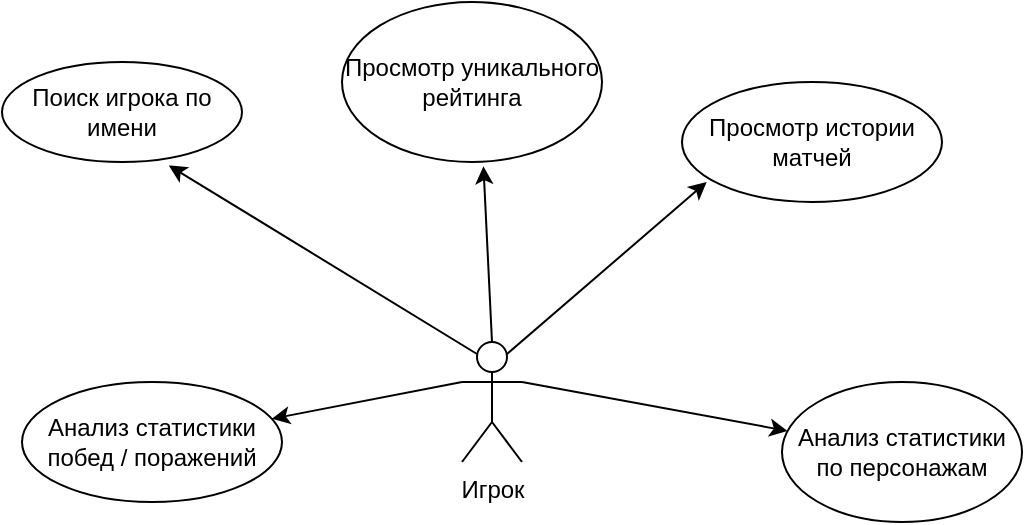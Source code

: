 <mxfile version="26.0.9">
  <diagram name="Страница — 1" id="Dl81uGzQE1ozvUTTHc4b">
    <mxGraphModel dx="989" dy="610" grid="1" gridSize="10" guides="1" tooltips="1" connect="1" arrows="1" fold="1" page="1" pageScale="1" pageWidth="827" pageHeight="1169" math="0" shadow="0">
      <root>
        <mxCell id="0" />
        <mxCell id="1" parent="0" />
        <mxCell id="W_tIfgJr82zqBGfsWaB--1" value="Игрок" style="shape=umlActor;verticalLabelPosition=bottom;verticalAlign=top;html=1;outlineConnect=0;" vertex="1" parent="1">
          <mxGeometry x="330" y="430" width="30" height="60" as="geometry" />
        </mxCell>
        <mxCell id="W_tIfgJr82zqBGfsWaB--3" value="Поиск игрока по имени" style="ellipse;whiteSpace=wrap;html=1;" vertex="1" parent="1">
          <mxGeometry x="100" y="290" width="120" height="50" as="geometry" />
        </mxCell>
        <mxCell id="W_tIfgJr82zqBGfsWaB--4" value="Просмотр истории матчей" style="ellipse;whiteSpace=wrap;html=1;" vertex="1" parent="1">
          <mxGeometry x="440" y="300" width="130" height="60" as="geometry" />
        </mxCell>
        <mxCell id="W_tIfgJr82zqBGfsWaB--5" value="Анализ статистики&lt;div&gt;побед / поражений&lt;/div&gt;" style="ellipse;whiteSpace=wrap;html=1;" vertex="1" parent="1">
          <mxGeometry x="110" y="450" width="130" height="60" as="geometry" />
        </mxCell>
        <mxCell id="W_tIfgJr82zqBGfsWaB--6" value="Анализ статистики по персонажам" style="ellipse;whiteSpace=wrap;html=1;" vertex="1" parent="1">
          <mxGeometry x="490" y="450" width="120" height="70" as="geometry" />
        </mxCell>
        <mxCell id="W_tIfgJr82zqBGfsWaB--8" value="Просмотр уникального рейтинга" style="ellipse;whiteSpace=wrap;html=1;" vertex="1" parent="1">
          <mxGeometry x="270" y="260" width="130" height="80" as="geometry" />
        </mxCell>
        <mxCell id="W_tIfgJr82zqBGfsWaB--15" value="" style="endArrow=classic;html=1;rounded=0;exitX=0.75;exitY=0.1;exitDx=0;exitDy=0;exitPerimeter=0;entryX=0.095;entryY=0.833;entryDx=0;entryDy=0;entryPerimeter=0;" edge="1" parent="1" source="W_tIfgJr82zqBGfsWaB--1" target="W_tIfgJr82zqBGfsWaB--4">
          <mxGeometry width="50" height="50" relative="1" as="geometry">
            <mxPoint x="360" y="340" as="sourcePoint" />
            <mxPoint x="410" y="290" as="targetPoint" />
          </mxGeometry>
        </mxCell>
        <mxCell id="W_tIfgJr82zqBGfsWaB--16" value="" style="endArrow=classic;html=1;rounded=0;entryX=0.695;entryY=1.034;entryDx=0;entryDy=0;entryPerimeter=0;exitX=0.25;exitY=0.1;exitDx=0;exitDy=0;exitPerimeter=0;" edge="1" parent="1" source="W_tIfgJr82zqBGfsWaB--1" target="W_tIfgJr82zqBGfsWaB--3">
          <mxGeometry width="50" height="50" relative="1" as="geometry">
            <mxPoint x="340" y="359" as="sourcePoint" />
            <mxPoint x="410" y="290" as="targetPoint" />
          </mxGeometry>
        </mxCell>
        <mxCell id="W_tIfgJr82zqBGfsWaB--17" value="" style="endArrow=classic;html=1;rounded=0;exitX=0;exitY=0.333;exitDx=0;exitDy=0;exitPerimeter=0;" edge="1" parent="1" source="W_tIfgJr82zqBGfsWaB--1" target="W_tIfgJr82zqBGfsWaB--5">
          <mxGeometry width="50" height="50" relative="1" as="geometry">
            <mxPoint x="360" y="340" as="sourcePoint" />
            <mxPoint x="410" y="290" as="targetPoint" />
          </mxGeometry>
        </mxCell>
        <mxCell id="W_tIfgJr82zqBGfsWaB--18" value="" style="endArrow=classic;html=1;rounded=0;exitX=1;exitY=0.333;exitDx=0;exitDy=0;exitPerimeter=0;" edge="1" parent="1" source="W_tIfgJr82zqBGfsWaB--1" target="W_tIfgJr82zqBGfsWaB--6">
          <mxGeometry width="50" height="50" relative="1" as="geometry">
            <mxPoint x="360" y="340" as="sourcePoint" />
            <mxPoint x="410" y="290" as="targetPoint" />
          </mxGeometry>
        </mxCell>
        <mxCell id="W_tIfgJr82zqBGfsWaB--19" value="" style="endArrow=classic;html=1;rounded=0;exitX=0.5;exitY=0;exitDx=0;exitDy=0;exitPerimeter=0;entryX=0.544;entryY=1.026;entryDx=0;entryDy=0;entryPerimeter=0;" edge="1" parent="1" source="W_tIfgJr82zqBGfsWaB--1" target="W_tIfgJr82zqBGfsWaB--8">
          <mxGeometry width="50" height="50" relative="1" as="geometry">
            <mxPoint x="360" y="480" as="sourcePoint" />
            <mxPoint x="410" y="430" as="targetPoint" />
          </mxGeometry>
        </mxCell>
      </root>
    </mxGraphModel>
  </diagram>
</mxfile>
